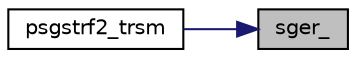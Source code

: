 digraph "sger_"
{
 // LATEX_PDF_SIZE
  edge [fontname="Helvetica",fontsize="10",labelfontname="Helvetica",labelfontsize="10"];
  node [fontname="Helvetica",fontsize="10",shape=record];
  rankdir="RL";
  Node1 [label="sger_",height=0.2,width=0.4,color="black", fillcolor="grey75", style="filled", fontcolor="black",tooltip=" "];
  Node1 -> Node2 [dir="back",color="midnightblue",fontsize="10",style="solid",fontname="Helvetica"];
  Node2 [label="psgstrf2_trsm",height=0.2,width=0.4,color="black", fillcolor="white", style="filled",URL="$psgstrf2_8c.html#a3d23ba5975f3a3d06a852826ab235d6e",tooltip=" "];
}
